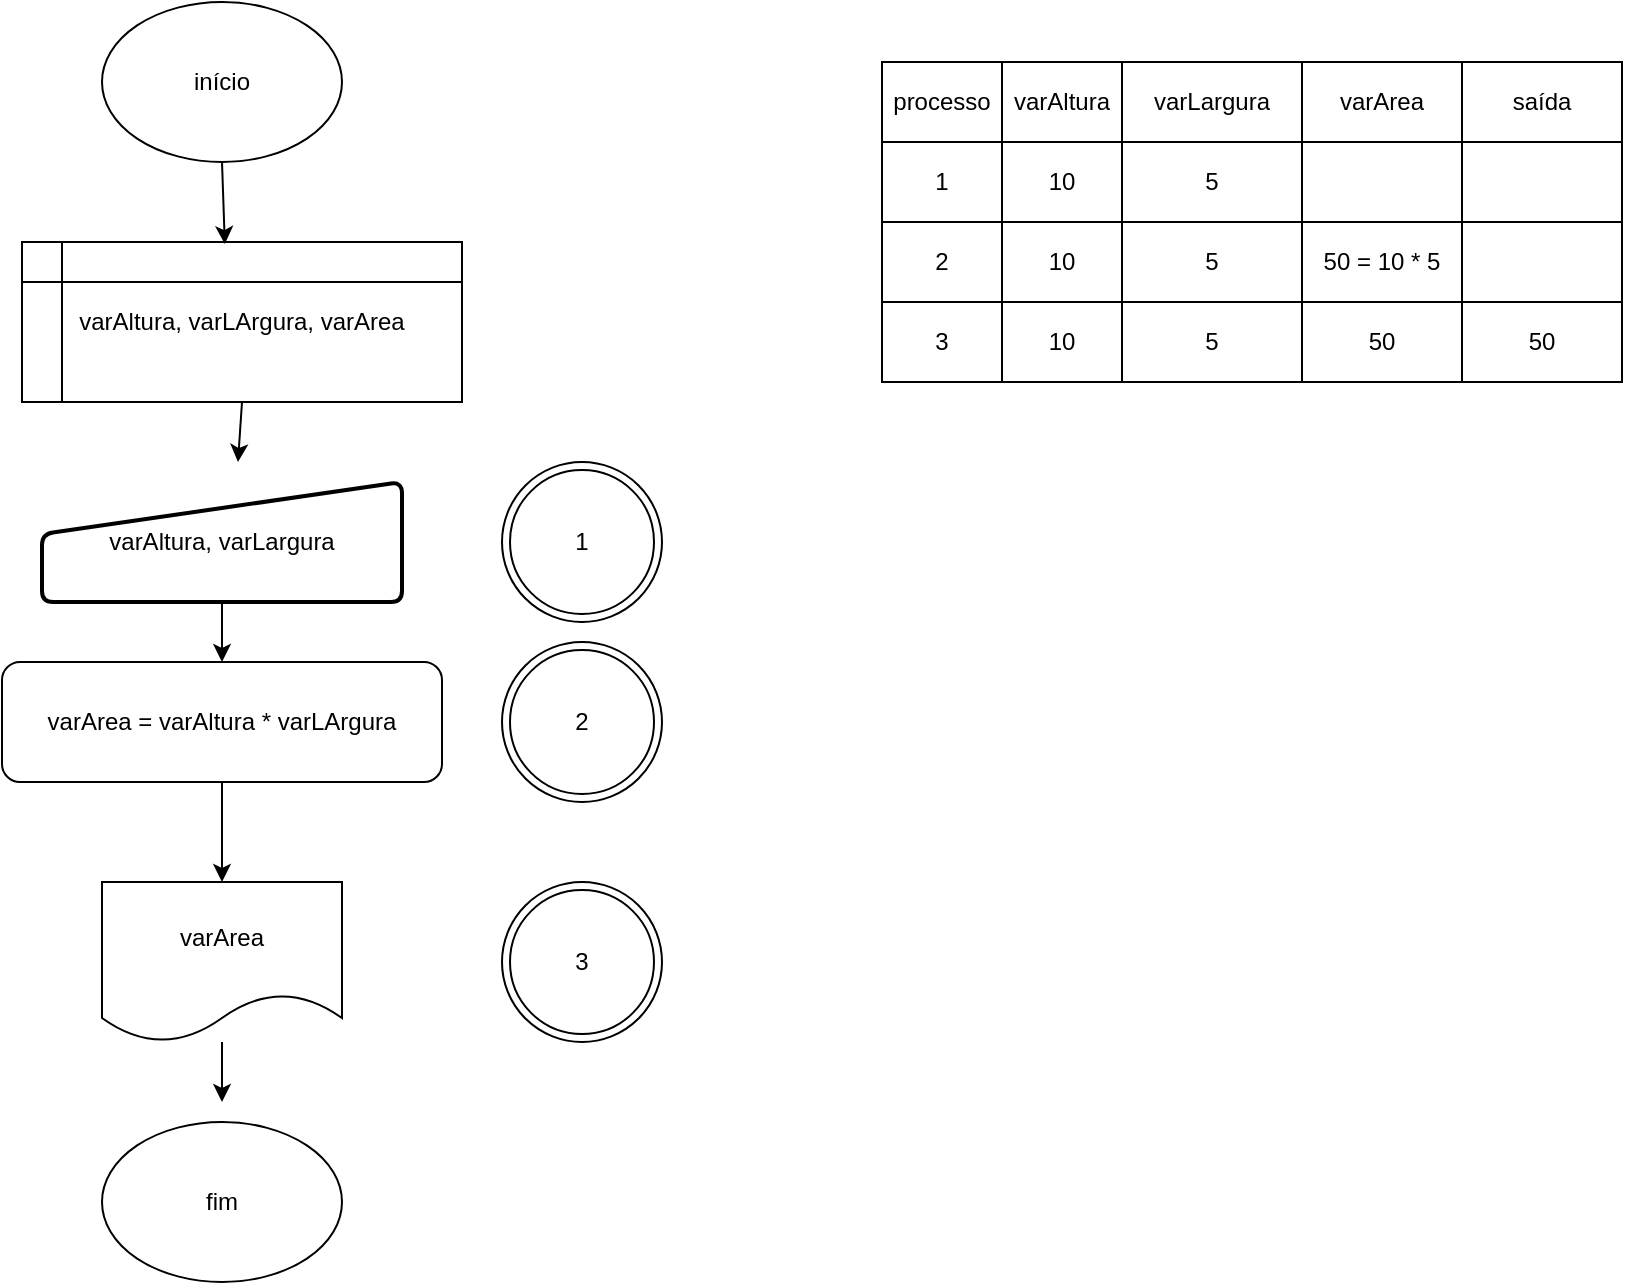 <mxfile version="13.6.5" type="device"><diagram id="gxogL8vMBjaqENjynfDN" name="Page-1"><mxGraphModel dx="1422" dy="713" grid="1" gridSize="10" guides="1" tooltips="1" connect="1" arrows="1" fold="1" page="1" pageScale="1" pageWidth="827" pageHeight="1169" math="0" shadow="0"><root><mxCell id="0"/><mxCell id="1" parent="0"/><mxCell id="k--gOKLcQ25EjsKcfGi_-1" value="início" style="ellipse;whiteSpace=wrap;html=1;" parent="1" vertex="1"><mxGeometry x="60" y="30" width="120" height="80" as="geometry"/></mxCell><mxCell id="k--gOKLcQ25EjsKcfGi_-2" value="varAltura, varLArgura, varArea" style="shape=internalStorage;whiteSpace=wrap;html=1;backgroundOutline=1;" parent="1" vertex="1"><mxGeometry x="20" y="150" width="220" height="80" as="geometry"/></mxCell><mxCell id="k--gOKLcQ25EjsKcfGi_-16" value="varAltura, varLargura" style="html=1;strokeWidth=2;shape=manualInput;whiteSpace=wrap;rounded=1;size=26;arcSize=11;" parent="1" vertex="1"><mxGeometry x="30" y="270" width="180" height="60" as="geometry"/></mxCell><mxCell id="k--gOKLcQ25EjsKcfGi_-18" value="varArea = varAltura * varLArgura" style="rounded=1;whiteSpace=wrap;html=1;" parent="1" vertex="1"><mxGeometry x="10" y="360" width="220" height="60" as="geometry"/></mxCell><mxCell id="k--gOKLcQ25EjsKcfGi_-19" value="varArea" style="shape=document;whiteSpace=wrap;html=1;boundedLbl=1;" parent="1" vertex="1"><mxGeometry x="60" y="470" width="120" height="80" as="geometry"/></mxCell><mxCell id="k--gOKLcQ25EjsKcfGi_-20" value="fim" style="ellipse;whiteSpace=wrap;html=1;" parent="1" vertex="1"><mxGeometry x="60" y="590" width="120" height="80" as="geometry"/></mxCell><mxCell id="k--gOKLcQ25EjsKcfGi_-21" value="" style="endArrow=classic;html=1;exitX=0.5;exitY=1;exitDx=0;exitDy=0;entryX=0.461;entryY=0.013;entryDx=0;entryDy=0;entryPerimeter=0;" parent="1" source="k--gOKLcQ25EjsKcfGi_-1" target="k--gOKLcQ25EjsKcfGi_-2" edge="1"><mxGeometry width="50" height="50" relative="1" as="geometry"><mxPoint x="360" y="360" as="sourcePoint"/><mxPoint x="410" y="310" as="targetPoint"/></mxGeometry></mxCell><mxCell id="k--gOKLcQ25EjsKcfGi_-25" value="" style="endArrow=classic;html=1;exitX=0.5;exitY=1;exitDx=0;exitDy=0;" parent="1" source="k--gOKLcQ25EjsKcfGi_-2" edge="1"><mxGeometry width="50" height="50" relative="1" as="geometry"><mxPoint x="360" y="360" as="sourcePoint"/><mxPoint x="128" y="260" as="targetPoint"/></mxGeometry></mxCell><mxCell id="k--gOKLcQ25EjsKcfGi_-26" value="" style="endArrow=classic;html=1;exitX=0.5;exitY=1;exitDx=0;exitDy=0;entryX=0.5;entryY=0;entryDx=0;entryDy=0;" parent="1" source="k--gOKLcQ25EjsKcfGi_-16" target="k--gOKLcQ25EjsKcfGi_-18" edge="1"><mxGeometry width="50" height="50" relative="1" as="geometry"><mxPoint x="360" y="360" as="sourcePoint"/><mxPoint x="410" y="310" as="targetPoint"/></mxGeometry></mxCell><mxCell id="k--gOKLcQ25EjsKcfGi_-27" value="" style="endArrow=classic;html=1;exitX=0.5;exitY=1;exitDx=0;exitDy=0;entryX=0.5;entryY=0;entryDx=0;entryDy=0;" parent="1" source="k--gOKLcQ25EjsKcfGi_-18" target="k--gOKLcQ25EjsKcfGi_-19" edge="1"><mxGeometry width="50" height="50" relative="1" as="geometry"><mxPoint x="360" y="360" as="sourcePoint"/><mxPoint x="410" y="310" as="targetPoint"/></mxGeometry></mxCell><mxCell id="k--gOKLcQ25EjsKcfGi_-28" value="" style="endArrow=classic;html=1;" parent="1" source="k--gOKLcQ25EjsKcfGi_-19" edge="1"><mxGeometry width="50" height="50" relative="1" as="geometry"><mxPoint x="120" y="560" as="sourcePoint"/><mxPoint x="120" y="580" as="targetPoint"/></mxGeometry></mxCell><mxCell id="k--gOKLcQ25EjsKcfGi_-3" value="" style="shape=table;html=1;whiteSpace=wrap;startSize=0;container=1;collapsible=0;childLayout=tableLayout;" parent="1" vertex="1"><mxGeometry x="450" y="60" width="370" height="160" as="geometry"/></mxCell><mxCell id="k--gOKLcQ25EjsKcfGi_-46" style="shape=partialRectangle;html=1;whiteSpace=wrap;collapsible=0;dropTarget=0;pointerEvents=0;fillColor=none;top=0;left=0;bottom=0;right=0;points=[[0,0.5],[1,0.5]];portConstraint=eastwest;" parent="k--gOKLcQ25EjsKcfGi_-3" vertex="1"><mxGeometry width="370" height="40" as="geometry"/></mxCell><mxCell id="k--gOKLcQ25EjsKcfGi_-47" value="processo" style="shape=partialRectangle;html=1;whiteSpace=wrap;connectable=0;fillColor=none;top=0;left=0;bottom=0;right=0;overflow=hidden;" parent="k--gOKLcQ25EjsKcfGi_-46" vertex="1"><mxGeometry width="60" height="40" as="geometry"/></mxCell><mxCell id="k--gOKLcQ25EjsKcfGi_-48" value="varAltura" style="shape=partialRectangle;html=1;whiteSpace=wrap;connectable=0;fillColor=none;top=0;left=0;bottom=0;right=0;overflow=hidden;" parent="k--gOKLcQ25EjsKcfGi_-46" vertex="1"><mxGeometry x="60" width="60" height="40" as="geometry"/></mxCell><mxCell id="k--gOKLcQ25EjsKcfGi_-49" value="varLargura" style="shape=partialRectangle;html=1;whiteSpace=wrap;connectable=0;fillColor=none;top=0;left=0;bottom=0;right=0;overflow=hidden;" parent="k--gOKLcQ25EjsKcfGi_-46" vertex="1"><mxGeometry x="120" width="90" height="40" as="geometry"/></mxCell><mxCell id="k--gOKLcQ25EjsKcfGi_-51" value="varArea" style="shape=partialRectangle;html=1;whiteSpace=wrap;connectable=0;fillColor=none;top=0;left=0;bottom=0;right=0;overflow=hidden;" parent="k--gOKLcQ25EjsKcfGi_-46" vertex="1"><mxGeometry x="210" width="80" height="40" as="geometry"/></mxCell><mxCell id="oqpsWmL5_ux01yYxdZs8-1" value="saída" style="shape=partialRectangle;html=1;whiteSpace=wrap;connectable=0;fillColor=none;top=0;left=0;bottom=0;right=0;overflow=hidden;" vertex="1" parent="k--gOKLcQ25EjsKcfGi_-46"><mxGeometry x="290" width="80" height="40" as="geometry"/></mxCell><mxCell id="k--gOKLcQ25EjsKcfGi_-41" style="shape=partialRectangle;html=1;whiteSpace=wrap;collapsible=0;dropTarget=0;pointerEvents=0;fillColor=none;top=0;left=0;bottom=0;right=0;points=[[0,0.5],[1,0.5]];portConstraint=eastwest;" parent="k--gOKLcQ25EjsKcfGi_-3" vertex="1"><mxGeometry y="40" width="370" height="40" as="geometry"/></mxCell><mxCell id="k--gOKLcQ25EjsKcfGi_-42" value="1" style="shape=partialRectangle;html=1;whiteSpace=wrap;connectable=0;fillColor=none;top=0;left=0;bottom=0;right=0;overflow=hidden;" parent="k--gOKLcQ25EjsKcfGi_-41" vertex="1"><mxGeometry width="60" height="40" as="geometry"/></mxCell><mxCell id="k--gOKLcQ25EjsKcfGi_-43" value="10" style="shape=partialRectangle;html=1;whiteSpace=wrap;connectable=0;fillColor=none;top=0;left=0;bottom=0;right=0;overflow=hidden;" parent="k--gOKLcQ25EjsKcfGi_-41" vertex="1"><mxGeometry x="60" width="60" height="40" as="geometry"/></mxCell><mxCell id="k--gOKLcQ25EjsKcfGi_-44" value="5" style="shape=partialRectangle;html=1;whiteSpace=wrap;connectable=0;fillColor=none;top=0;left=0;bottom=0;right=0;overflow=hidden;" parent="k--gOKLcQ25EjsKcfGi_-41" vertex="1"><mxGeometry x="120" width="90" height="40" as="geometry"/></mxCell><mxCell id="k--gOKLcQ25EjsKcfGi_-52" style="shape=partialRectangle;html=1;whiteSpace=wrap;connectable=0;fillColor=none;top=0;left=0;bottom=0;right=0;overflow=hidden;" parent="k--gOKLcQ25EjsKcfGi_-41" vertex="1"><mxGeometry x="210" width="80" height="40" as="geometry"/></mxCell><mxCell id="oqpsWmL5_ux01yYxdZs8-2" style="shape=partialRectangle;html=1;whiteSpace=wrap;connectable=0;fillColor=none;top=0;left=0;bottom=0;right=0;overflow=hidden;" vertex="1" parent="k--gOKLcQ25EjsKcfGi_-41"><mxGeometry x="290" width="80" height="40" as="geometry"/></mxCell><mxCell id="k--gOKLcQ25EjsKcfGi_-4" value="" style="shape=partialRectangle;html=1;whiteSpace=wrap;collapsible=0;dropTarget=0;pointerEvents=0;fillColor=none;top=0;left=0;bottom=0;right=0;points=[[0,0.5],[1,0.5]];portConstraint=eastwest;" parent="k--gOKLcQ25EjsKcfGi_-3" vertex="1"><mxGeometry y="80" width="370" height="40" as="geometry"/></mxCell><mxCell id="k--gOKLcQ25EjsKcfGi_-38" value="2" style="shape=partialRectangle;html=1;whiteSpace=wrap;connectable=0;fillColor=none;top=0;left=0;bottom=0;right=0;overflow=hidden;" parent="k--gOKLcQ25EjsKcfGi_-4" vertex="1"><mxGeometry width="60" height="40" as="geometry"/></mxCell><mxCell id="k--gOKLcQ25EjsKcfGi_-35" value="10" style="shape=partialRectangle;html=1;whiteSpace=wrap;connectable=0;fillColor=none;top=0;left=0;bottom=0;right=0;overflow=hidden;" parent="k--gOKLcQ25EjsKcfGi_-4" vertex="1"><mxGeometry x="60" width="60" height="40" as="geometry"/></mxCell><mxCell id="k--gOKLcQ25EjsKcfGi_-5" value="5" style="shape=partialRectangle;html=1;whiteSpace=wrap;connectable=0;fillColor=none;top=0;left=0;bottom=0;right=0;overflow=hidden;" parent="k--gOKLcQ25EjsKcfGi_-4" vertex="1"><mxGeometry x="120" width="90" height="40" as="geometry"/></mxCell><mxCell id="k--gOKLcQ25EjsKcfGi_-53" value="50 = 10 * 5" style="shape=partialRectangle;html=1;whiteSpace=wrap;connectable=0;fillColor=none;top=0;left=0;bottom=0;right=0;overflow=hidden;" parent="k--gOKLcQ25EjsKcfGi_-4" vertex="1"><mxGeometry x="210" width="80" height="40" as="geometry"/></mxCell><mxCell id="oqpsWmL5_ux01yYxdZs8-3" style="shape=partialRectangle;html=1;whiteSpace=wrap;connectable=0;fillColor=none;top=0;left=0;bottom=0;right=0;overflow=hidden;" vertex="1" parent="k--gOKLcQ25EjsKcfGi_-4"><mxGeometry x="290" width="80" height="40" as="geometry"/></mxCell><mxCell id="k--gOKLcQ25EjsKcfGi_-8" value="" style="shape=partialRectangle;html=1;whiteSpace=wrap;collapsible=0;dropTarget=0;pointerEvents=0;fillColor=none;top=0;left=0;bottom=0;right=0;points=[[0,0.5],[1,0.5]];portConstraint=eastwest;" parent="k--gOKLcQ25EjsKcfGi_-3" vertex="1"><mxGeometry y="120" width="370" height="40" as="geometry"/></mxCell><mxCell id="k--gOKLcQ25EjsKcfGi_-39" value="3" style="shape=partialRectangle;html=1;whiteSpace=wrap;connectable=0;fillColor=none;top=0;left=0;bottom=0;right=0;overflow=hidden;" parent="k--gOKLcQ25EjsKcfGi_-8" vertex="1"><mxGeometry width="60" height="40" as="geometry"/></mxCell><mxCell id="k--gOKLcQ25EjsKcfGi_-36" value="10" style="shape=partialRectangle;html=1;whiteSpace=wrap;connectable=0;fillColor=none;top=0;left=0;bottom=0;right=0;overflow=hidden;" parent="k--gOKLcQ25EjsKcfGi_-8" vertex="1"><mxGeometry x="60" width="60" height="40" as="geometry"/></mxCell><mxCell id="k--gOKLcQ25EjsKcfGi_-9" value="5" style="shape=partialRectangle;html=1;whiteSpace=wrap;connectable=0;fillColor=none;top=0;left=0;bottom=0;right=0;overflow=hidden;" parent="k--gOKLcQ25EjsKcfGi_-8" vertex="1"><mxGeometry x="120" width="90" height="40" as="geometry"/></mxCell><mxCell id="k--gOKLcQ25EjsKcfGi_-54" value="50" style="shape=partialRectangle;html=1;whiteSpace=wrap;connectable=0;fillColor=none;top=0;left=0;bottom=0;right=0;overflow=hidden;" parent="k--gOKLcQ25EjsKcfGi_-8" vertex="1"><mxGeometry x="210" width="80" height="40" as="geometry"/></mxCell><mxCell id="oqpsWmL5_ux01yYxdZs8-4" value="50" style="shape=partialRectangle;html=1;whiteSpace=wrap;connectable=0;fillColor=none;top=0;left=0;bottom=0;right=0;overflow=hidden;" vertex="1" parent="k--gOKLcQ25EjsKcfGi_-8"><mxGeometry x="290" width="80" height="40" as="geometry"/></mxCell><mxCell id="k--gOKLcQ25EjsKcfGi_-56" value="1" style="ellipse;shape=doubleEllipse;whiteSpace=wrap;html=1;aspect=fixed;" parent="1" vertex="1"><mxGeometry x="260" y="260" width="80" height="80" as="geometry"/></mxCell><mxCell id="k--gOKLcQ25EjsKcfGi_-57" value="2" style="ellipse;shape=doubleEllipse;whiteSpace=wrap;html=1;aspect=fixed;" parent="1" vertex="1"><mxGeometry x="260" y="350" width="80" height="80" as="geometry"/></mxCell><mxCell id="k--gOKLcQ25EjsKcfGi_-58" value="3" style="ellipse;shape=doubleEllipse;whiteSpace=wrap;html=1;aspect=fixed;" parent="1" vertex="1"><mxGeometry x="260" y="470" width="80" height="80" as="geometry"/></mxCell></root></mxGraphModel></diagram></mxfile>